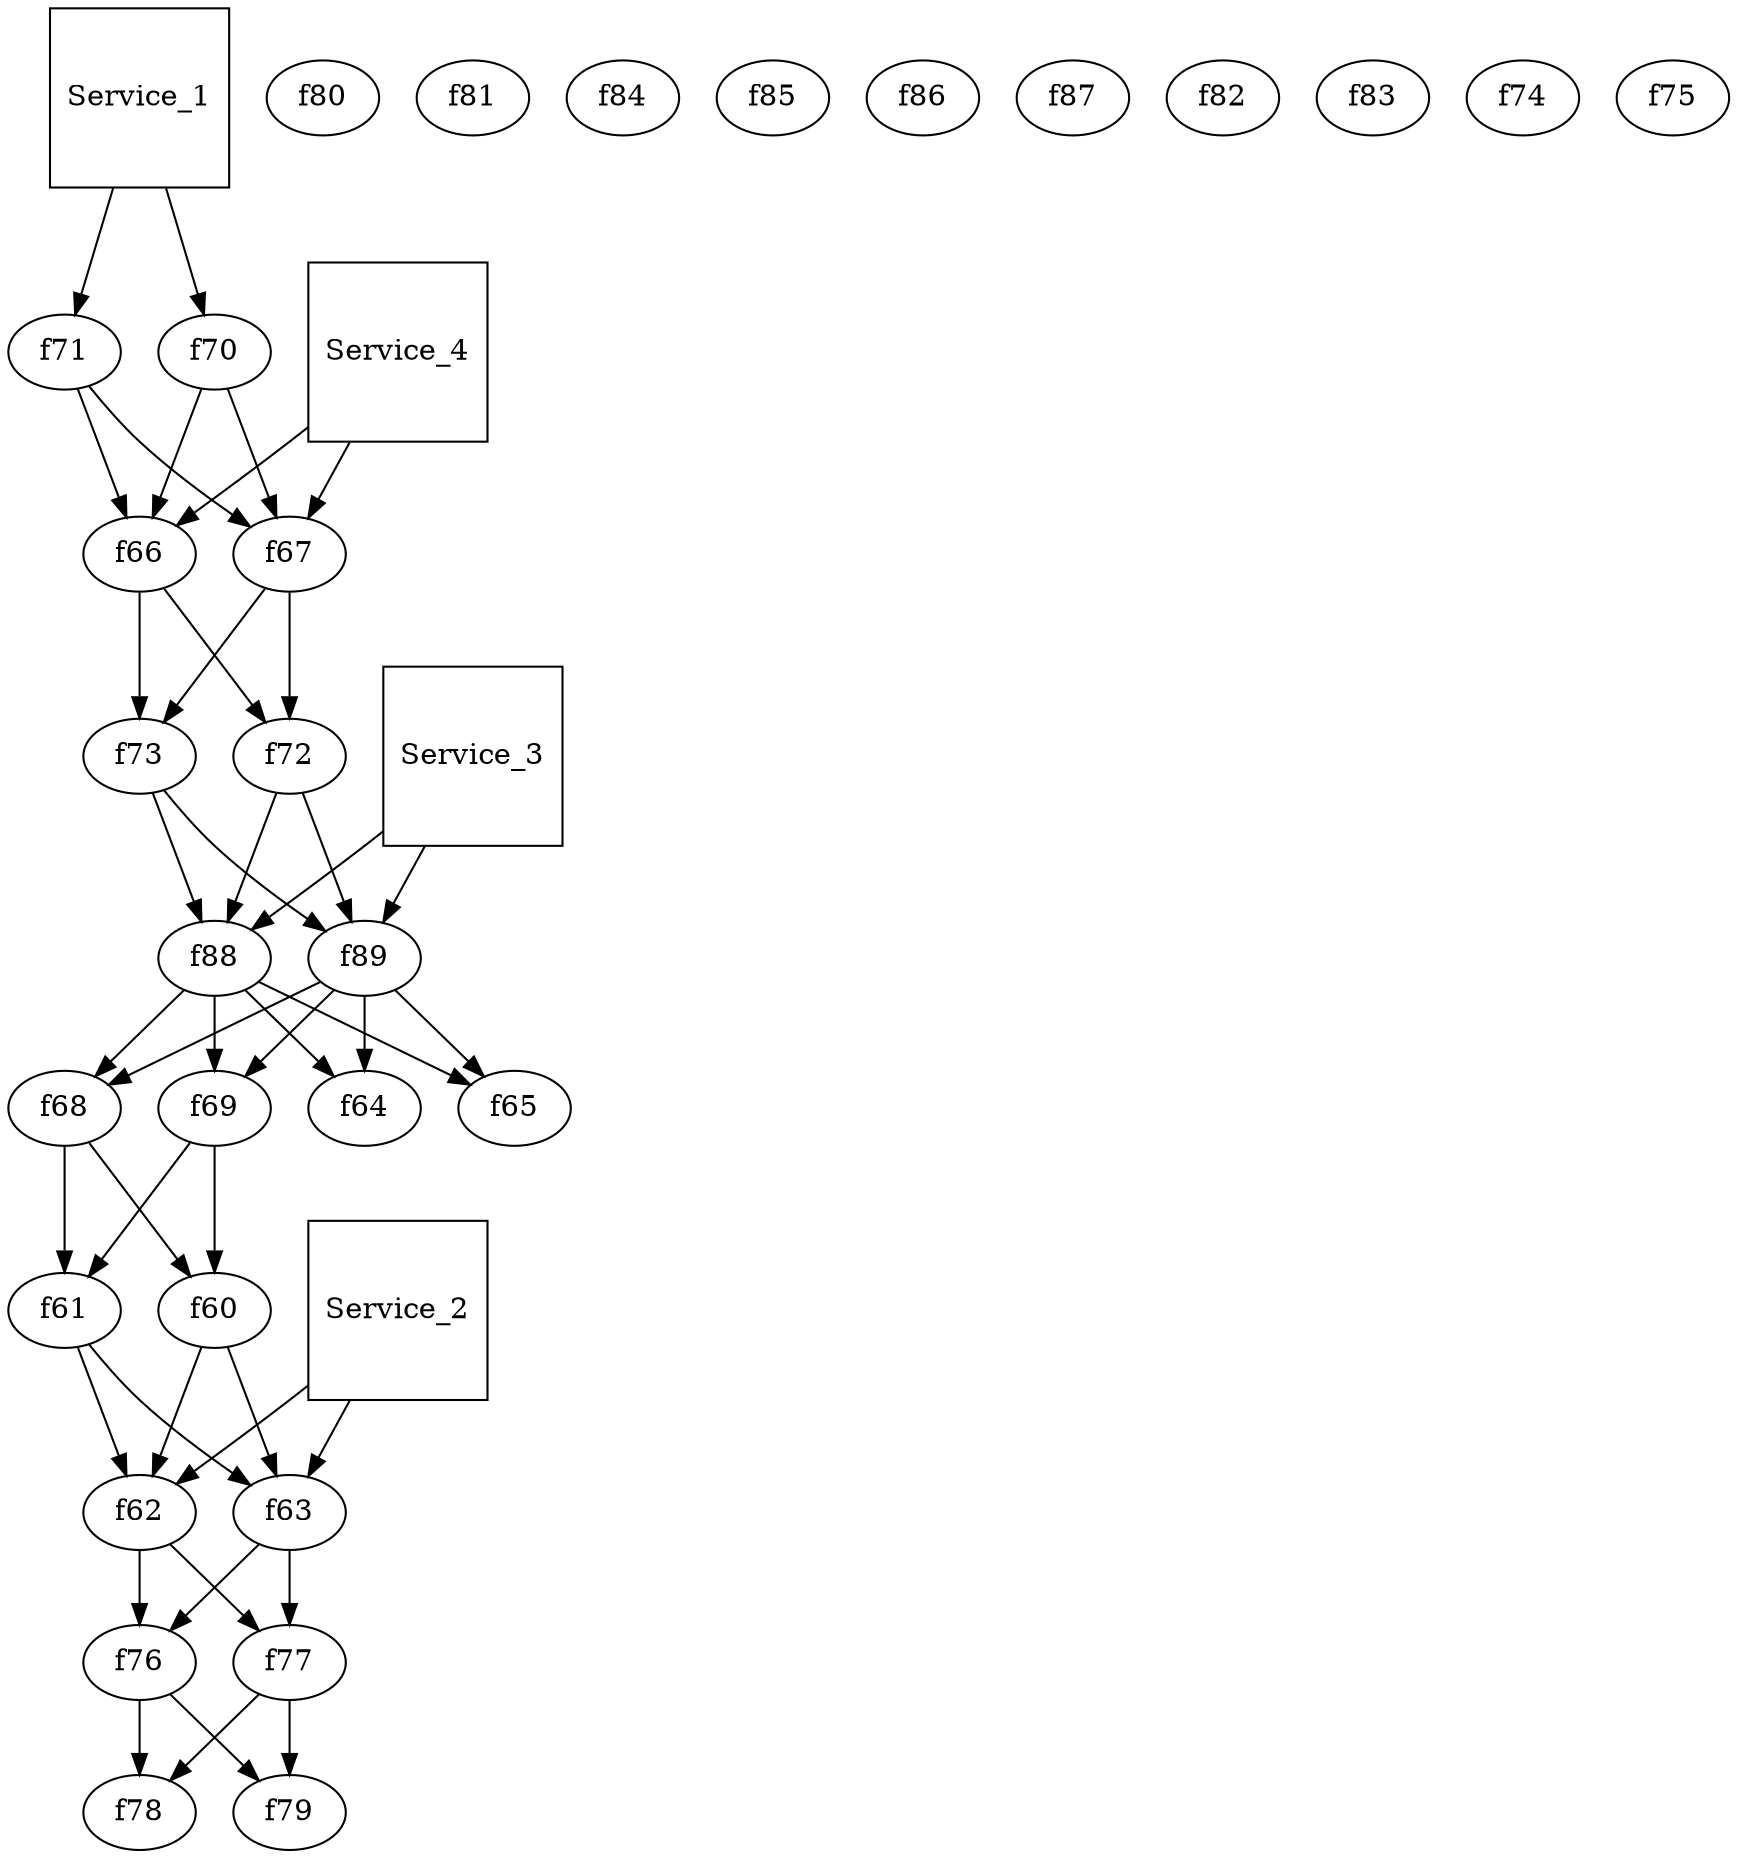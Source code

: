 digraph System{
	f70 ; 	f71 ; 
	f76 ; 	f77 ; 
	f72 ; 	f73 ; 
	f80 ; 	f81 ; 
	f60 ; 	f61 ; 
	f84 ; 	f85 ; 
	f62 ; 	f63 ; 
	f86 ; 	f87 ; 
	f82 ; 	f83 ; 
	f64 ; 	f65 ; 
	f66 ; 	f67 ; 
	f88 ; 	f89 ; 
	f78 ; 	f79 ; 
	f68 ; 	f69 ; 
	f74 ; 	f75 ; 
Service_1[shape=square];
 Service_1->f70; Service_1->f71; f70 -> f66;
f70 ->f67; f71 ->f67; f71 ->f66; 
Service_2[shape=square];
 Service_2->f62; Service_2->f63; f62 -> f76 -> f78;
f62 ->f77; f63 ->f77; f63 ->f76; f76 ->f79; f77 ->f79; f77 ->f78; 
Service_3[shape=square];
 Service_3->f88; Service_3->f89; f88 -> f68 -> f60 -> f62;
f88 ->f69; f89 ->f69; f89 ->f68; f68 ->f61; f69 ->f61; f69 ->f60; f60 ->f63; f61 ->f63; f61 ->f62; 
Service_4[shape=square];
 Service_4->f66; Service_4->f67; f66 -> f72 -> f88 -> f64;
f66 ->f73; f67 ->f73; f67 ->f72; f72 ->f89; f73 ->f89; f73 ->f88; f88 ->f65; f89 ->f65; f89 ->f64; 
}